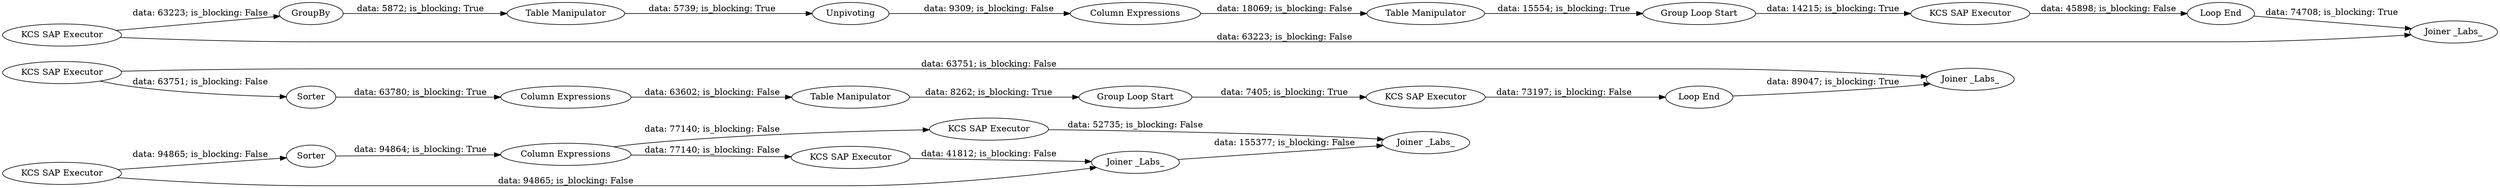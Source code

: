 digraph {
	"7235414504781435145_19" [label=Sorter]
	"7235414504781435145_7" [label="KCS SAP Executor"]
	"7235414504781435145_16" [label="Joiner _Labs_"]
	"7235414504781435145_22" [label="Joiner _Labs_"]
	"7235414504781435145_20" [label="KCS SAP Executor"]
	"7235414504781435145_8" [label="Column Expressions"]
	"7235414504781435145_10" [label="Loop End"]
	"7235414504781435145_28" [label=GroupBy]
	"7235414504781435145_6" [label="KCS SAP Executor"]
	"7235414504781435145_3" [label="Column Expressions"]
	"7235414504781435145_9" [label="Group Loop Start"]
	"7235414504781435145_5" [label="Table Manipulator"]
	"7235414504781435145_13" [label="Table Manipulator"]
	"7235414504781435145_18" [label="Column Expressions"]
	"7235414504781435145_27" [label=Unpivoting]
	"7235414504781435145_1" [label="KCS SAP Executor"]
	"7235414504781435145_23" [label="Joiner _Labs_"]
	"7235414504781435145_17" [label="KCS SAP Executor"]
	"7235414504781435145_21" [label="KCS SAP Executor"]
	"7235414504781435145_2" [label="KCS SAP Executor"]
	"7235414504781435145_30" [label="Table Manipulator"]
	"7235414504781435145_15" [label="Loop End"]
	"7235414504781435145_11" [label="Joiner _Labs_"]
	"7235414504781435145_12" [label=Sorter]
	"7235414504781435145_14" [label="Group Loop Start"]
	"7235414504781435145_1" -> "7235414504781435145_28" [label="data: 63223; is_blocking: False"]
	"7235414504781435145_21" -> "7235414504781435145_23" [label="data: 52735; is_blocking: False"]
	"7235414504781435145_12" -> "7235414504781435145_8" [label="data: 63780; is_blocking: True"]
	"7235414504781435145_28" -> "7235414504781435145_30" [label="data: 5872; is_blocking: True"]
	"7235414504781435145_3" -> "7235414504781435145_5" [label="data: 18069; is_blocking: False"]
	"7235414504781435145_13" -> "7235414504781435145_14" [label="data: 8262; is_blocking: True"]
	"7235414504781435145_1" -> "7235414504781435145_11" [label="data: 63223; is_blocking: False"]
	"7235414504781435145_5" -> "7235414504781435145_9" [label="data: 15554; is_blocking: True"]
	"7235414504781435145_7" -> "7235414504781435145_15" [label="data: 73197; is_blocking: False"]
	"7235414504781435145_15" -> "7235414504781435145_16" [label="data: 89047; is_blocking: True"]
	"7235414504781435145_22" -> "7235414504781435145_23" [label="data: 155377; is_blocking: False"]
	"7235414504781435145_17" -> "7235414504781435145_19" [label="data: 94865; is_blocking: False"]
	"7235414504781435145_17" -> "7235414504781435145_22" [label="data: 94865; is_blocking: False"]
	"7235414504781435145_8" -> "7235414504781435145_13" [label="data: 63602; is_blocking: False"]
	"7235414504781435145_10" -> "7235414504781435145_11" [label="data: 74708; is_blocking: True"]
	"7235414504781435145_18" -> "7235414504781435145_20" [label="data: 77140; is_blocking: False"]
	"7235414504781435145_19" -> "7235414504781435145_18" [label="data: 94864; is_blocking: True"]
	"7235414504781435145_30" -> "7235414504781435145_27" [label="data: 5739; is_blocking: True"]
	"7235414504781435145_9" -> "7235414504781435145_2" [label="data: 14215; is_blocking: True"]
	"7235414504781435145_14" -> "7235414504781435145_7" [label="data: 7405; is_blocking: True"]
	"7235414504781435145_27" -> "7235414504781435145_3" [label="data: 9309; is_blocking: False"]
	"7235414504781435145_2" -> "7235414504781435145_10" [label="data: 45898; is_blocking: False"]
	"7235414504781435145_18" -> "7235414504781435145_21" [label="data: 77140; is_blocking: False"]
	"7235414504781435145_6" -> "7235414504781435145_12" [label="data: 63751; is_blocking: False"]
	"7235414504781435145_20" -> "7235414504781435145_22" [label="data: 41812; is_blocking: False"]
	"7235414504781435145_6" -> "7235414504781435145_16" [label="data: 63751; is_blocking: False"]
	rankdir=LR
}
